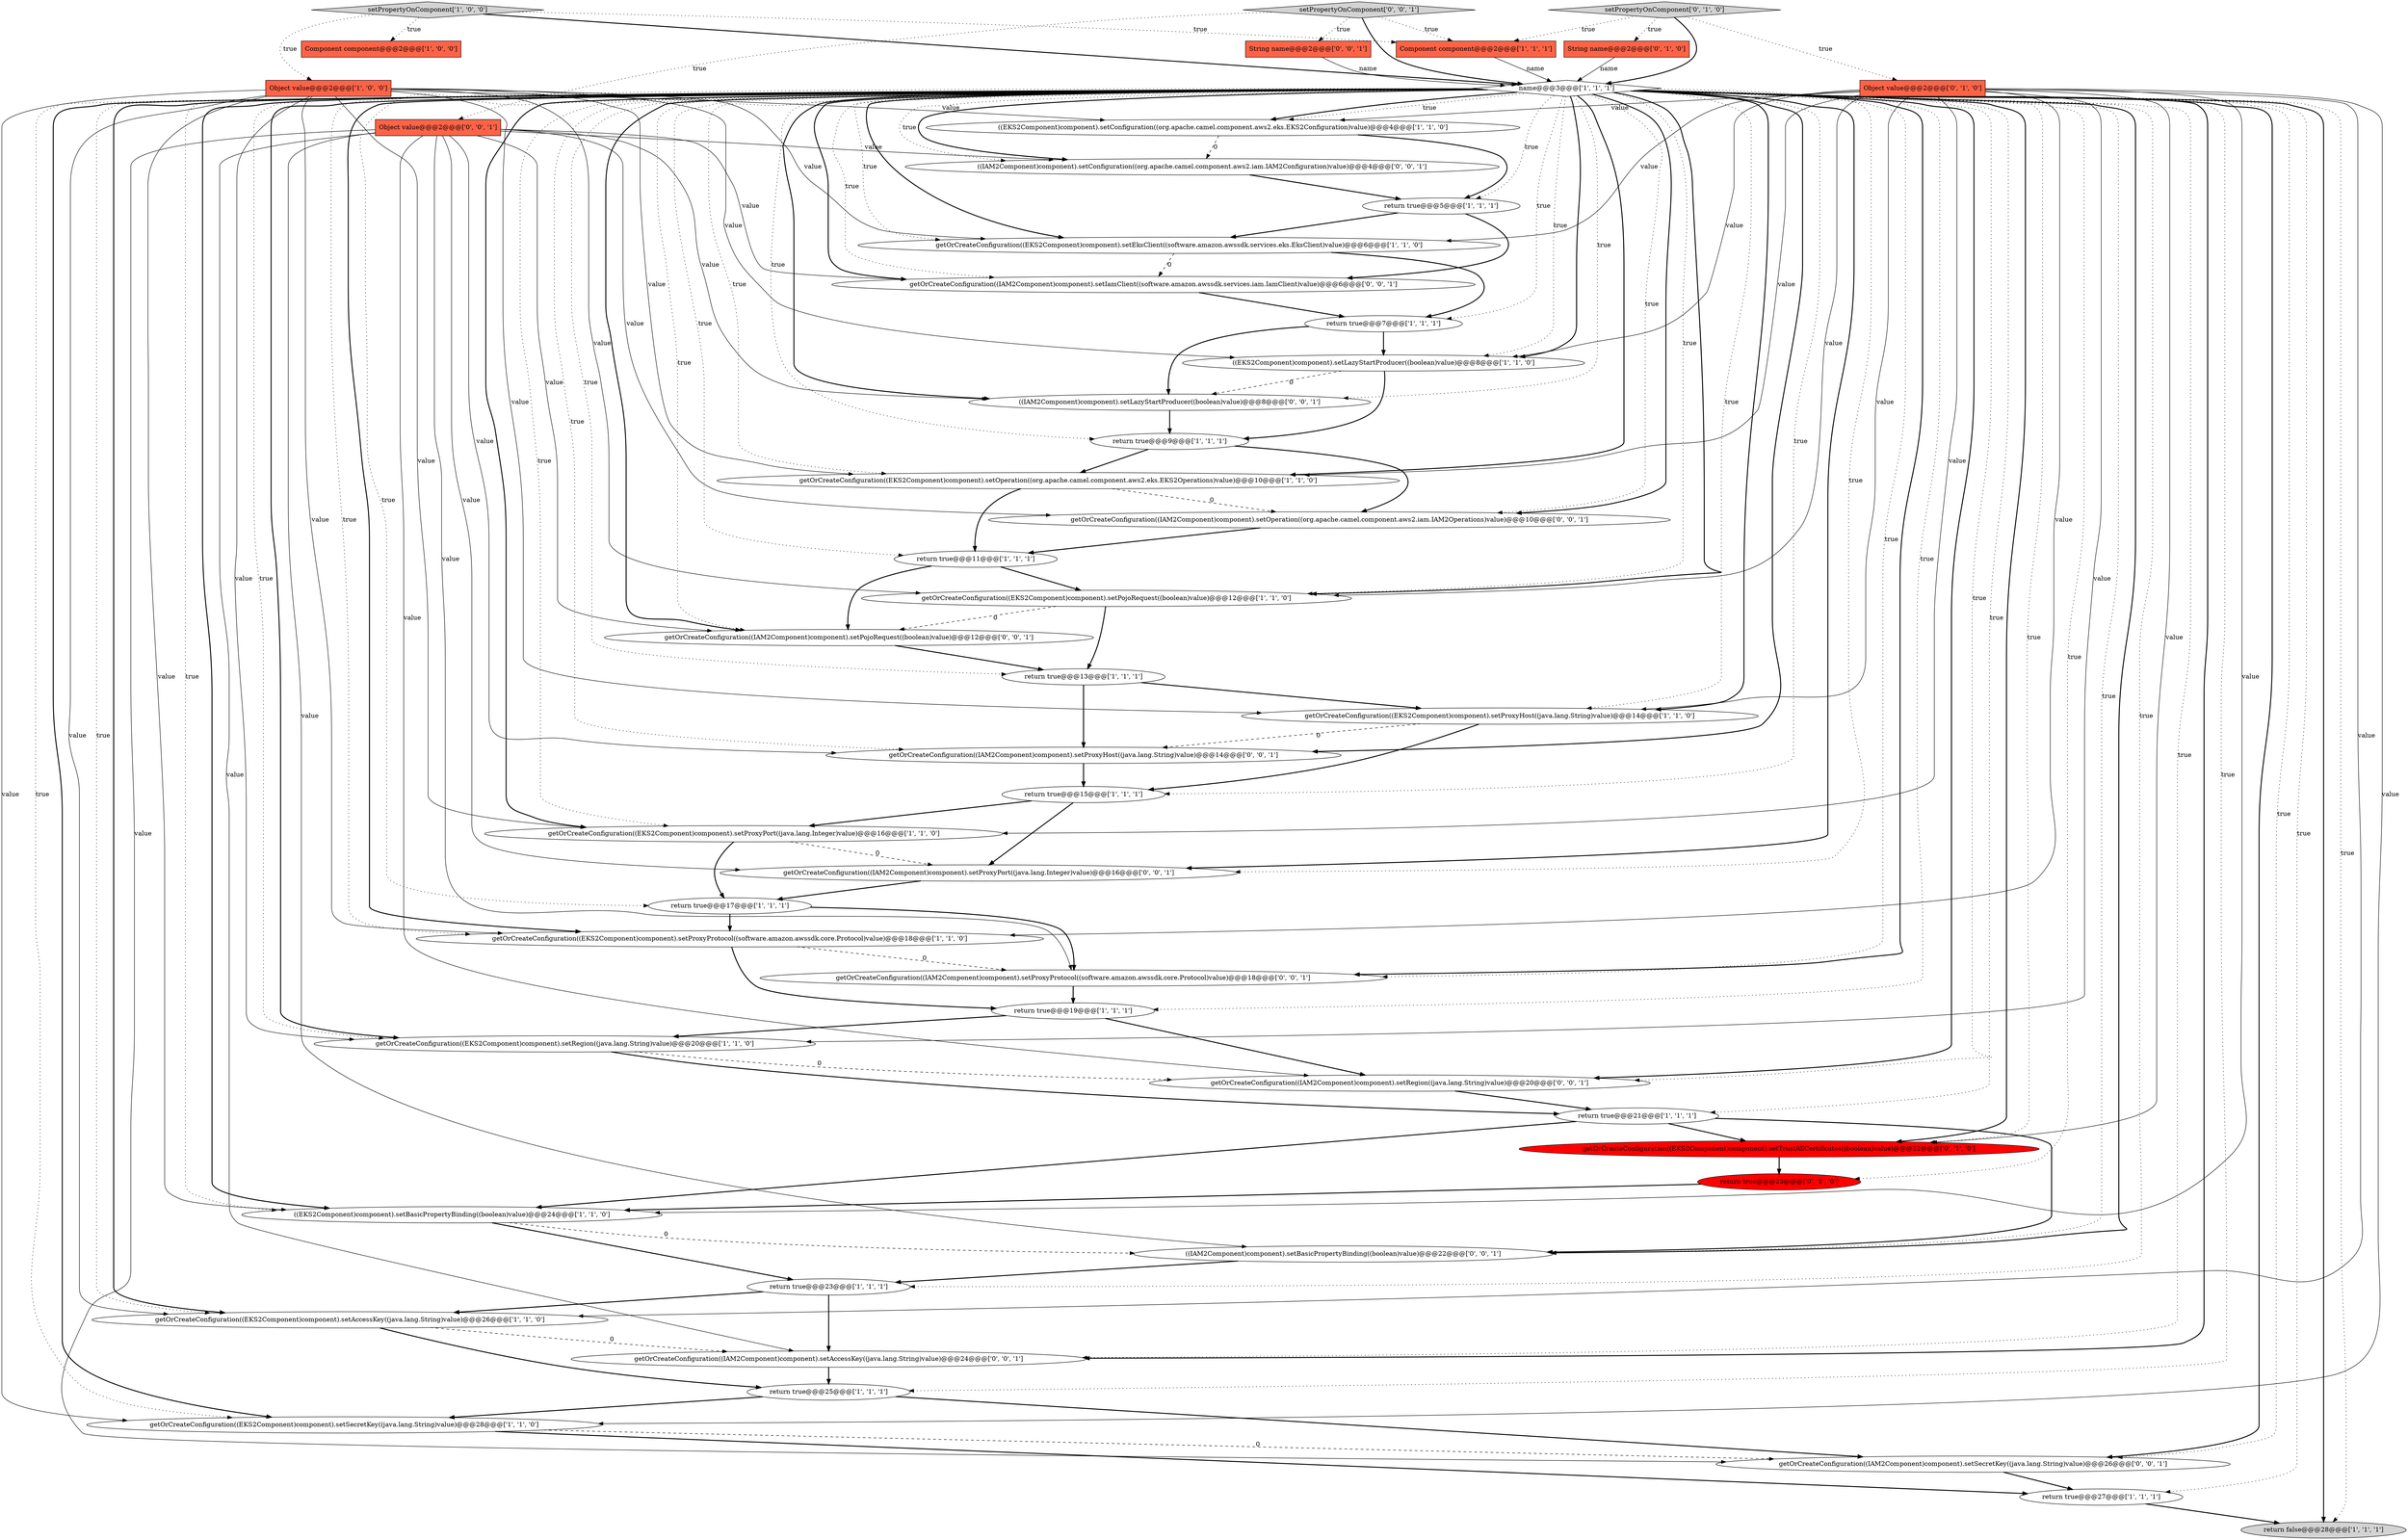 digraph {
40 [style = filled, label = "getOrCreateConfiguration((IAM2Component)component).setProxyHost((java.lang.String)value)@@@14@@@['0', '0', '1']", fillcolor = white, shape = ellipse image = "AAA0AAABBB3BBB"];
14 [style = filled, label = "getOrCreateConfiguration((EKS2Component)component).setProxyHost((java.lang.String)value)@@@14@@@['1', '1', '0']", fillcolor = white, shape = ellipse image = "AAA0AAABBB1BBB"];
22 [style = filled, label = "return true@@@15@@@['1', '1', '1']", fillcolor = white, shape = ellipse image = "AAA0AAABBB1BBB"];
18 [style = filled, label = "getOrCreateConfiguration((EKS2Component)component).setProxyProtocol((software.amazon.awssdk.core.Protocol)value)@@@18@@@['1', '1', '0']", fillcolor = white, shape = ellipse image = "AAA0AAABBB1BBB"];
39 [style = filled, label = "((IAM2Component)component).setConfiguration((org.apache.camel.component.aws2.iam.IAM2Configuration)value)@@@4@@@['0', '0', '1']", fillcolor = white, shape = ellipse image = "AAA0AAABBB3BBB"];
13 [style = filled, label = "getOrCreateConfiguration((EKS2Component)component).setEksClient((software.amazon.awssdk.services.eks.EksClient)value)@@@6@@@['1', '1', '0']", fillcolor = white, shape = ellipse image = "AAA0AAABBB1BBB"];
25 [style = filled, label = "return true@@@23@@@['1', '1', '1']", fillcolor = white, shape = ellipse image = "AAA0AAABBB1BBB"];
9 [style = filled, label = "Object value@@@2@@@['1', '0', '0']", fillcolor = tomato, shape = box image = "AAA0AAABBB1BBB"];
31 [style = filled, label = "Object value@@@2@@@['0', '1', '0']", fillcolor = tomato, shape = box image = "AAA0AAABBB2BBB"];
46 [style = filled, label = "getOrCreateConfiguration((IAM2Component)component).setProxyProtocol((software.amazon.awssdk.core.Protocol)value)@@@18@@@['0', '0', '1']", fillcolor = white, shape = ellipse image = "AAA0AAABBB3BBB"];
44 [style = filled, label = "((IAM2Component)component).setBasicPropertyBinding((boolean)value)@@@22@@@['0', '0', '1']", fillcolor = white, shape = ellipse image = "AAA0AAABBB3BBB"];
28 [style = filled, label = "setPropertyOnComponent['1', '0', '0']", fillcolor = lightgray, shape = diamond image = "AAA0AAABBB1BBB"];
45 [style = filled, label = "getOrCreateConfiguration((IAM2Component)component).setRegion((java.lang.String)value)@@@20@@@['0', '0', '1']", fillcolor = white, shape = ellipse image = "AAA0AAABBB3BBB"];
4 [style = filled, label = "return true@@@25@@@['1', '1', '1']", fillcolor = white, shape = ellipse image = "AAA0AAABBB1BBB"];
2 [style = filled, label = "return false@@@28@@@['1', '1', '1']", fillcolor = lightgray, shape = ellipse image = "AAA0AAABBB1BBB"];
49 [style = filled, label = "Object value@@@2@@@['0', '0', '1']", fillcolor = tomato, shape = box image = "AAA0AAABBB3BBB"];
15 [style = filled, label = "getOrCreateConfiguration((EKS2Component)component).setProxyPort((java.lang.Integer)value)@@@16@@@['1', '1', '0']", fillcolor = white, shape = ellipse image = "AAA0AAABBB1BBB"];
17 [style = filled, label = "return true@@@9@@@['1', '1', '1']", fillcolor = white, shape = ellipse image = "AAA0AAABBB1BBB"];
3 [style = filled, label = "getOrCreateConfiguration((EKS2Component)component).setRegion((java.lang.String)value)@@@20@@@['1', '1', '0']", fillcolor = white, shape = ellipse image = "AAA0AAABBB1BBB"];
34 [style = filled, label = "return true@@@23@@@['0', '1', '0']", fillcolor = red, shape = ellipse image = "AAA1AAABBB2BBB"];
37 [style = filled, label = "getOrCreateConfiguration((IAM2Component)component).setAccessKey((java.lang.String)value)@@@24@@@['0', '0', '1']", fillcolor = white, shape = ellipse image = "AAA0AAABBB3BBB"];
48 [style = filled, label = "getOrCreateConfiguration((IAM2Component)component).setSecretKey((java.lang.String)value)@@@26@@@['0', '0', '1']", fillcolor = white, shape = ellipse image = "AAA0AAABBB3BBB"];
7 [style = filled, label = "Component component@@@2@@@['1', '0', '0']", fillcolor = tomato, shape = box image = "AAA0AAABBB1BBB"];
47 [style = filled, label = "String name@@@2@@@['0', '0', '1']", fillcolor = tomato, shape = box image = "AAA0AAABBB3BBB"];
27 [style = filled, label = "Component component@@@2@@@['1', '1', '1']", fillcolor = tomato, shape = box image = "AAA0AAABBB1BBB"];
5 [style = filled, label = "return true@@@7@@@['1', '1', '1']", fillcolor = white, shape = ellipse image = "AAA0AAABBB1BBB"];
21 [style = filled, label = "getOrCreateConfiguration((EKS2Component)component).setPojoRequest((boolean)value)@@@12@@@['1', '1', '0']", fillcolor = white, shape = ellipse image = "AAA0AAABBB1BBB"];
35 [style = filled, label = "getOrCreateConfiguration((IAM2Component)component).setProxyPort((java.lang.Integer)value)@@@16@@@['0', '0', '1']", fillcolor = white, shape = ellipse image = "AAA0AAABBB3BBB"];
8 [style = filled, label = "return true@@@19@@@['1', '1', '1']", fillcolor = white, shape = ellipse image = "AAA0AAABBB1BBB"];
32 [style = filled, label = "String name@@@2@@@['0', '1', '0']", fillcolor = tomato, shape = box image = "AAA0AAABBB2BBB"];
41 [style = filled, label = "((IAM2Component)component).setLazyStartProducer((boolean)value)@@@8@@@['0', '0', '1']", fillcolor = white, shape = ellipse image = "AAA0AAABBB3BBB"];
42 [style = filled, label = "getOrCreateConfiguration((IAM2Component)component).setPojoRequest((boolean)value)@@@12@@@['0', '0', '1']", fillcolor = white, shape = ellipse image = "AAA0AAABBB3BBB"];
10 [style = filled, label = "getOrCreateConfiguration((EKS2Component)component).setOperation((org.apache.camel.component.aws2.eks.EKS2Operations)value)@@@10@@@['1', '1', '0']", fillcolor = white, shape = ellipse image = "AAA0AAABBB1BBB"];
11 [style = filled, label = "return true@@@11@@@['1', '1', '1']", fillcolor = white, shape = ellipse image = "AAA0AAABBB1BBB"];
20 [style = filled, label = "name@@@3@@@['1', '1', '1']", fillcolor = white, shape = diamond image = "AAA0AAABBB1BBB"];
29 [style = filled, label = "return true@@@21@@@['1', '1', '1']", fillcolor = white, shape = ellipse image = "AAA0AAABBB1BBB"];
12 [style = filled, label = "return true@@@27@@@['1', '1', '1']", fillcolor = white, shape = ellipse image = "AAA0AAABBB1BBB"];
0 [style = filled, label = "return true@@@17@@@['1', '1', '1']", fillcolor = white, shape = ellipse image = "AAA0AAABBB1BBB"];
1 [style = filled, label = "((EKS2Component)component).setConfiguration((org.apache.camel.component.aws2.eks.EKS2Configuration)value)@@@4@@@['1', '1', '0']", fillcolor = white, shape = ellipse image = "AAA0AAABBB1BBB"];
19 [style = filled, label = "getOrCreateConfiguration((EKS2Component)component).setSecretKey((java.lang.String)value)@@@28@@@['1', '1', '0']", fillcolor = white, shape = ellipse image = "AAA0AAABBB1BBB"];
6 [style = filled, label = "((EKS2Component)component).setBasicPropertyBinding((boolean)value)@@@24@@@['1', '1', '0']", fillcolor = white, shape = ellipse image = "AAA0AAABBB1BBB"];
16 [style = filled, label = "((EKS2Component)component).setLazyStartProducer((boolean)value)@@@8@@@['1', '1', '0']", fillcolor = white, shape = ellipse image = "AAA0AAABBB1BBB"];
23 [style = filled, label = "return true@@@13@@@['1', '1', '1']", fillcolor = white, shape = ellipse image = "AAA0AAABBB1BBB"];
33 [style = filled, label = "setPropertyOnComponent['0', '1', '0']", fillcolor = lightgray, shape = diamond image = "AAA0AAABBB2BBB"];
36 [style = filled, label = "setPropertyOnComponent['0', '0', '1']", fillcolor = lightgray, shape = diamond image = "AAA0AAABBB3BBB"];
38 [style = filled, label = "getOrCreateConfiguration((IAM2Component)component).setIamClient((software.amazon.awssdk.services.iam.IamClient)value)@@@6@@@['0', '0', '1']", fillcolor = white, shape = ellipse image = "AAA0AAABBB3BBB"];
24 [style = filled, label = "return true@@@5@@@['1', '1', '1']", fillcolor = white, shape = ellipse image = "AAA0AAABBB1BBB"];
30 [style = filled, label = "getOrCreateConfiguration((EKS2Component)component).setTrustAllCertificates((boolean)value)@@@22@@@['0', '1', '0']", fillcolor = red, shape = ellipse image = "AAA1AAABBB2BBB"];
43 [style = filled, label = "getOrCreateConfiguration((IAM2Component)component).setOperation((org.apache.camel.component.aws2.iam.IAM2Operations)value)@@@10@@@['0', '0', '1']", fillcolor = white, shape = ellipse image = "AAA0AAABBB3BBB"];
26 [style = filled, label = "getOrCreateConfiguration((EKS2Component)component).setAccessKey((java.lang.String)value)@@@26@@@['1', '1', '0']", fillcolor = white, shape = ellipse image = "AAA0AAABBB1BBB"];
42->23 [style = bold, label=""];
9->10 [style = solid, label="value"];
31->15 [style = solid, label="value"];
22->15 [style = bold, label=""];
31->13 [style = solid, label="value"];
20->11 [style = dotted, label="true"];
29->30 [style = bold, label=""];
28->20 [style = bold, label=""];
0->46 [style = bold, label=""];
20->26 [style = bold, label=""];
20->0 [style = dotted, label="true"];
20->41 [style = dotted, label="true"];
39->24 [style = bold, label=""];
32->20 [style = solid, label="name"];
31->14 [style = solid, label="value"];
9->3 [style = solid, label="value"];
18->46 [style = dashed, label="0"];
20->40 [style = dotted, label="true"];
36->20 [style = bold, label=""];
9->14 [style = solid, label="value"];
48->12 [style = bold, label=""];
29->6 [style = bold, label=""];
12->2 [style = bold, label=""];
31->21 [style = solid, label="value"];
20->16 [style = bold, label=""];
49->39 [style = solid, label="value"];
20->42 [style = dotted, label="true"];
20->43 [style = dotted, label="true"];
9->1 [style = solid, label="value"];
20->30 [style = dotted, label="true"];
31->1 [style = solid, label="value"];
49->38 [style = solid, label="value"];
20->48 [style = bold, label=""];
15->0 [style = bold, label=""];
28->7 [style = dotted, label="true"];
20->37 [style = bold, label=""];
40->22 [style = bold, label=""];
20->18 [style = dotted, label="true"];
20->43 [style = bold, label=""];
29->44 [style = bold, label=""];
9->21 [style = solid, label="value"];
20->13 [style = dotted, label="true"];
9->13 [style = solid, label="value"];
28->27 [style = dotted, label="true"];
9->6 [style = solid, label="value"];
49->41 [style = solid, label="value"];
33->27 [style = dotted, label="true"];
20->15 [style = bold, label=""];
20->34 [style = dotted, label="true"];
20->45 [style = bold, label=""];
20->15 [style = dotted, label="true"];
10->11 [style = bold, label=""];
20->24 [style = dotted, label="true"];
36->47 [style = dotted, label="true"];
19->12 [style = bold, label=""];
33->32 [style = dotted, label="true"];
31->10 [style = solid, label="value"];
20->26 [style = dotted, label="true"];
4->19 [style = bold, label=""];
14->22 [style = bold, label=""];
20->14 [style = bold, label=""];
30->34 [style = bold, label=""];
20->3 [style = bold, label=""];
24->38 [style = bold, label=""];
16->17 [style = bold, label=""];
20->38 [style = bold, label=""];
26->4 [style = bold, label=""];
49->46 [style = solid, label="value"];
45->29 [style = bold, label=""];
49->45 [style = solid, label="value"];
43->11 [style = bold, label=""];
23->14 [style = bold, label=""];
20->5 [style = dotted, label="true"];
20->18 [style = bold, label=""];
49->35 [style = solid, label="value"];
35->0 [style = bold, label=""];
16->41 [style = dashed, label="0"];
20->41 [style = bold, label=""];
25->37 [style = bold, label=""];
19->48 [style = dashed, label="0"];
20->10 [style = dotted, label="true"];
25->26 [style = bold, label=""];
28->9 [style = dotted, label="true"];
13->5 [style = bold, label=""];
20->39 [style = bold, label=""];
20->3 [style = dotted, label="true"];
10->43 [style = dashed, label="0"];
20->48 [style = dotted, label="true"];
20->22 [style = dotted, label="true"];
31->16 [style = solid, label="value"];
20->19 [style = bold, label=""];
31->19 [style = solid, label="value"];
3->29 [style = bold, label=""];
14->40 [style = dashed, label="0"];
20->6 [style = dotted, label="true"];
31->26 [style = solid, label="value"];
49->44 [style = solid, label="value"];
24->13 [style = bold, label=""];
20->38 [style = dotted, label="true"];
33->31 [style = dotted, label="true"];
49->42 [style = solid, label="value"];
21->23 [style = bold, label=""];
17->10 [style = bold, label=""];
38->5 [style = bold, label=""];
20->35 [style = dotted, label="true"];
1->39 [style = dashed, label="0"];
20->25 [style = dotted, label="true"];
20->13 [style = bold, label=""];
31->18 [style = solid, label="value"];
20->17 [style = dotted, label="true"];
6->25 [style = bold, label=""];
11->21 [style = bold, label=""];
8->3 [style = bold, label=""];
20->14 [style = dotted, label="true"];
49->43 [style = solid, label="value"];
49->40 [style = solid, label="value"];
13->38 [style = dashed, label="0"];
20->1 [style = bold, label=""];
20->39 [style = dotted, label="true"];
31->30 [style = solid, label="value"];
21->42 [style = dashed, label="0"];
36->49 [style = dotted, label="true"];
5->16 [style = bold, label=""];
17->43 [style = bold, label=""];
15->35 [style = dashed, label="0"];
31->6 [style = solid, label="value"];
9->16 [style = solid, label="value"];
20->37 [style = dotted, label="true"];
20->46 [style = dotted, label="true"];
20->44 [style = dotted, label="true"];
20->1 [style = dotted, label="true"];
9->18 [style = solid, label="value"];
20->4 [style = dotted, label="true"];
8->45 [style = bold, label=""];
3->45 [style = dashed, label="0"];
46->8 [style = bold, label=""];
20->23 [style = dotted, label="true"];
26->37 [style = dashed, label="0"];
20->42 [style = bold, label=""];
0->18 [style = bold, label=""];
44->25 [style = bold, label=""];
20->19 [style = dotted, label="true"];
18->8 [style = bold, label=""];
49->48 [style = solid, label="value"];
49->37 [style = solid, label="value"];
4->48 [style = bold, label=""];
22->35 [style = bold, label=""];
9->19 [style = solid, label="value"];
36->27 [style = dotted, label="true"];
33->20 [style = bold, label=""];
27->20 [style = solid, label="name"];
20->8 [style = dotted, label="true"];
20->46 [style = bold, label=""];
20->21 [style = dotted, label="true"];
20->6 [style = bold, label=""];
11->42 [style = bold, label=""];
20->45 [style = dotted, label="true"];
20->44 [style = bold, label=""];
37->4 [style = bold, label=""];
20->10 [style = bold, label=""];
20->2 [style = bold, label=""];
20->21 [style = bold, label=""];
9->15 [style = solid, label="value"];
41->17 [style = bold, label=""];
47->20 [style = solid, label="name"];
20->40 [style = bold, label=""];
5->41 [style = bold, label=""];
20->29 [style = dotted, label="true"];
9->26 [style = solid, label="value"];
1->24 [style = bold, label=""];
23->40 [style = bold, label=""];
34->6 [style = bold, label=""];
20->2 [style = dotted, label="true"];
20->12 [style = dotted, label="true"];
20->35 [style = bold, label=""];
20->30 [style = bold, label=""];
6->44 [style = dashed, label="0"];
20->16 [style = dotted, label="true"];
31->3 [style = solid, label="value"];
}
